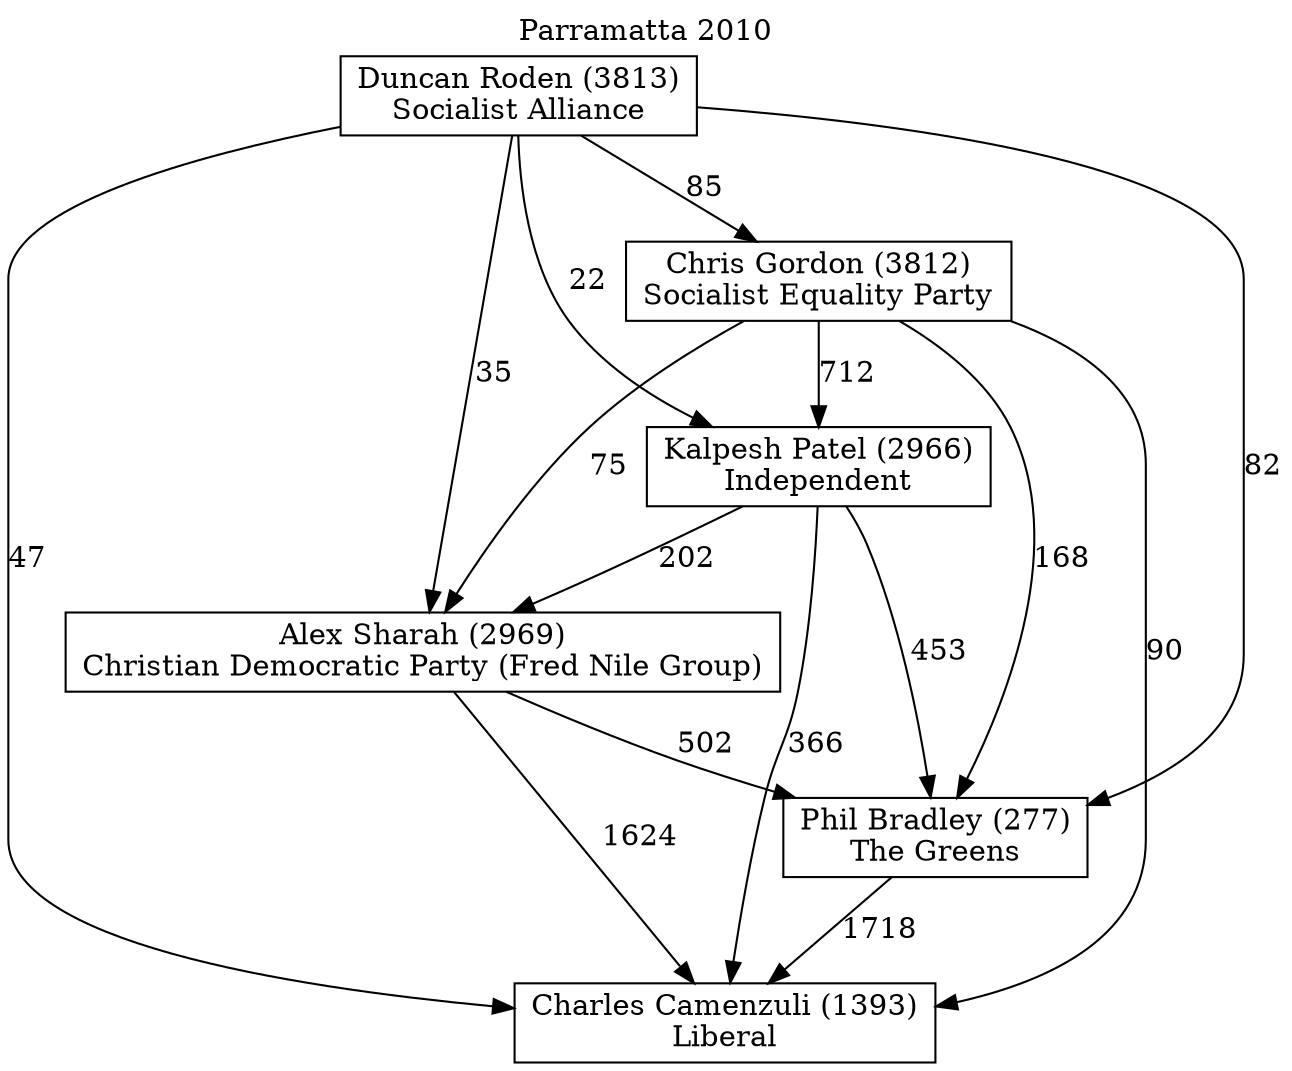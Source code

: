 // House preference flow
digraph "Charles Camenzuli (1393)_Parramatta_2010" {
	graph [label="Parramatta 2010" labelloc=t mclimit=10]
	node [shape=box]
	"Charles Camenzuli (1393)" [label="Charles Camenzuli (1393)
Liberal"]
	"Phil Bradley (277)" [label="Phil Bradley (277)
The Greens"]
	"Alex Sharah (2969)" [label="Alex Sharah (2969)
Christian Democratic Party (Fred Nile Group)"]
	"Kalpesh Patel (2966)" [label="Kalpesh Patel (2966)
Independent"]
	"Chris Gordon (3812)" [label="Chris Gordon (3812)
Socialist Equality Party"]
	"Duncan Roden (3813)" [label="Duncan Roden (3813)
Socialist Alliance"]
	"Phil Bradley (277)" -> "Charles Camenzuli (1393)" [label=1718]
	"Alex Sharah (2969)" -> "Phil Bradley (277)" [label=502]
	"Kalpesh Patel (2966)" -> "Alex Sharah (2969)" [label=202]
	"Chris Gordon (3812)" -> "Kalpesh Patel (2966)" [label=712]
	"Duncan Roden (3813)" -> "Chris Gordon (3812)" [label=85]
	"Alex Sharah (2969)" -> "Charles Camenzuli (1393)" [label=1624]
	"Kalpesh Patel (2966)" -> "Charles Camenzuli (1393)" [label=366]
	"Chris Gordon (3812)" -> "Charles Camenzuli (1393)" [label=90]
	"Duncan Roden (3813)" -> "Charles Camenzuli (1393)" [label=47]
	"Duncan Roden (3813)" -> "Kalpesh Patel (2966)" [label=22]
	"Chris Gordon (3812)" -> "Alex Sharah (2969)" [label=75]
	"Duncan Roden (3813)" -> "Alex Sharah (2969)" [label=35]
	"Kalpesh Patel (2966)" -> "Phil Bradley (277)" [label=453]
	"Chris Gordon (3812)" -> "Phil Bradley (277)" [label=168]
	"Duncan Roden (3813)" -> "Phil Bradley (277)" [label=82]
}
